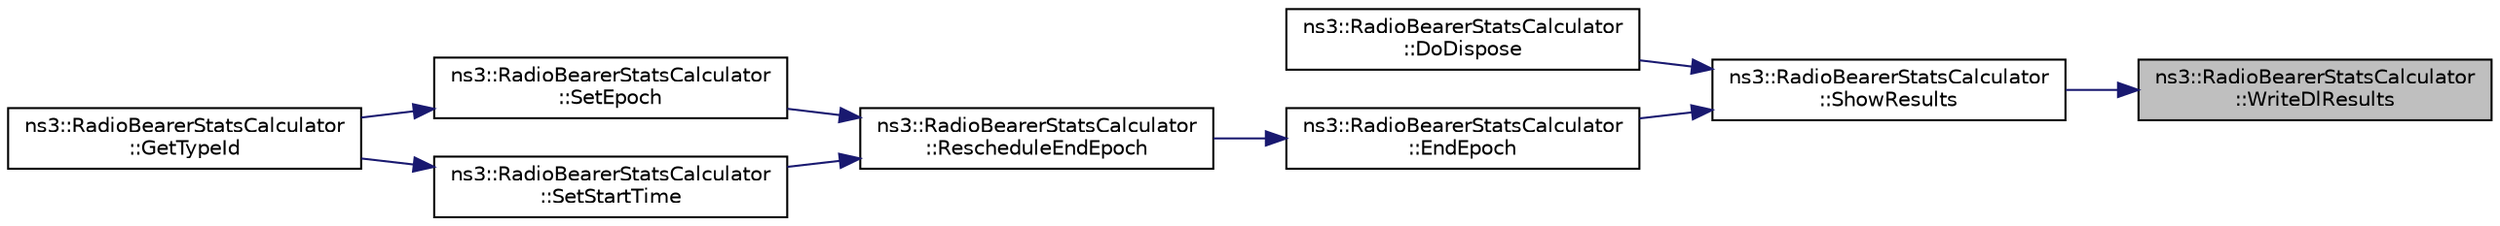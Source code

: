 digraph "ns3::RadioBearerStatsCalculator::WriteDlResults"
{
 // LATEX_PDF_SIZE
  edge [fontname="Helvetica",fontsize="10",labelfontname="Helvetica",labelfontsize="10"];
  node [fontname="Helvetica",fontsize="10",shape=record];
  rankdir="RL";
  Node1 [label="ns3::RadioBearerStatsCalculator\l::WriteDlResults",height=0.2,width=0.4,color="black", fillcolor="grey75", style="filled", fontcolor="black",tooltip="Writes collected statistics to DL output file and closes DL output file."];
  Node1 -> Node2 [dir="back",color="midnightblue",fontsize="10",style="solid",fontname="Helvetica"];
  Node2 [label="ns3::RadioBearerStatsCalculator\l::ShowResults",height=0.2,width=0.4,color="black", fillcolor="white", style="filled",URL="$classns3_1_1_radio_bearer_stats_calculator.html#a78157d45a5b8dd3a1b054c72ea35442c",tooltip="Called after each epoch to write collected statistics to output files."];
  Node2 -> Node3 [dir="back",color="midnightblue",fontsize="10",style="solid",fontname="Helvetica"];
  Node3 [label="ns3::RadioBearerStatsCalculator\l::DoDispose",height=0.2,width=0.4,color="black", fillcolor="white", style="filled",URL="$classns3_1_1_radio_bearer_stats_calculator.html#a2640e8d96236a185e669ac795bc2c132",tooltip="Destructor implementation."];
  Node2 -> Node4 [dir="back",color="midnightblue",fontsize="10",style="solid",fontname="Helvetica"];
  Node4 [label="ns3::RadioBearerStatsCalculator\l::EndEpoch",height=0.2,width=0.4,color="black", fillcolor="white", style="filled",URL="$classns3_1_1_radio_bearer_stats_calculator.html#a2dc0a214122722f1a58c44492f565b47",tooltip="Function called in every endEpochEvent."];
  Node4 -> Node5 [dir="back",color="midnightblue",fontsize="10",style="solid",fontname="Helvetica"];
  Node5 [label="ns3::RadioBearerStatsCalculator\l::RescheduleEndEpoch",height=0.2,width=0.4,color="black", fillcolor="white", style="filled",URL="$classns3_1_1_radio_bearer_stats_calculator.html#a1c0896f7d48a7b0d342c87f1755ffd68",tooltip="Reschedules EndEpoch event."];
  Node5 -> Node6 [dir="back",color="midnightblue",fontsize="10",style="solid",fontname="Helvetica"];
  Node6 [label="ns3::RadioBearerStatsCalculator\l::SetEpoch",height=0.2,width=0.4,color="black", fillcolor="white", style="filled",URL="$classns3_1_1_radio_bearer_stats_calculator.html#afe72ec59fb25163dad6c3b47abcb0a32",tooltip=" "];
  Node6 -> Node7 [dir="back",color="midnightblue",fontsize="10",style="solid",fontname="Helvetica"];
  Node7 [label="ns3::RadioBearerStatsCalculator\l::GetTypeId",height=0.2,width=0.4,color="black", fillcolor="white", style="filled",URL="$classns3_1_1_radio_bearer_stats_calculator.html#a2aacc2d4dcc4377e3a96e0891d867b60",tooltip="Register this type."];
  Node5 -> Node8 [dir="back",color="midnightblue",fontsize="10",style="solid",fontname="Helvetica"];
  Node8 [label="ns3::RadioBearerStatsCalculator\l::SetStartTime",height=0.2,width=0.4,color="black", fillcolor="white", style="filled",URL="$classns3_1_1_radio_bearer_stats_calculator.html#aa2eddec79377156e7653f9d5be97d10e",tooltip=" "];
  Node8 -> Node7 [dir="back",color="midnightblue",fontsize="10",style="solid",fontname="Helvetica"];
}
